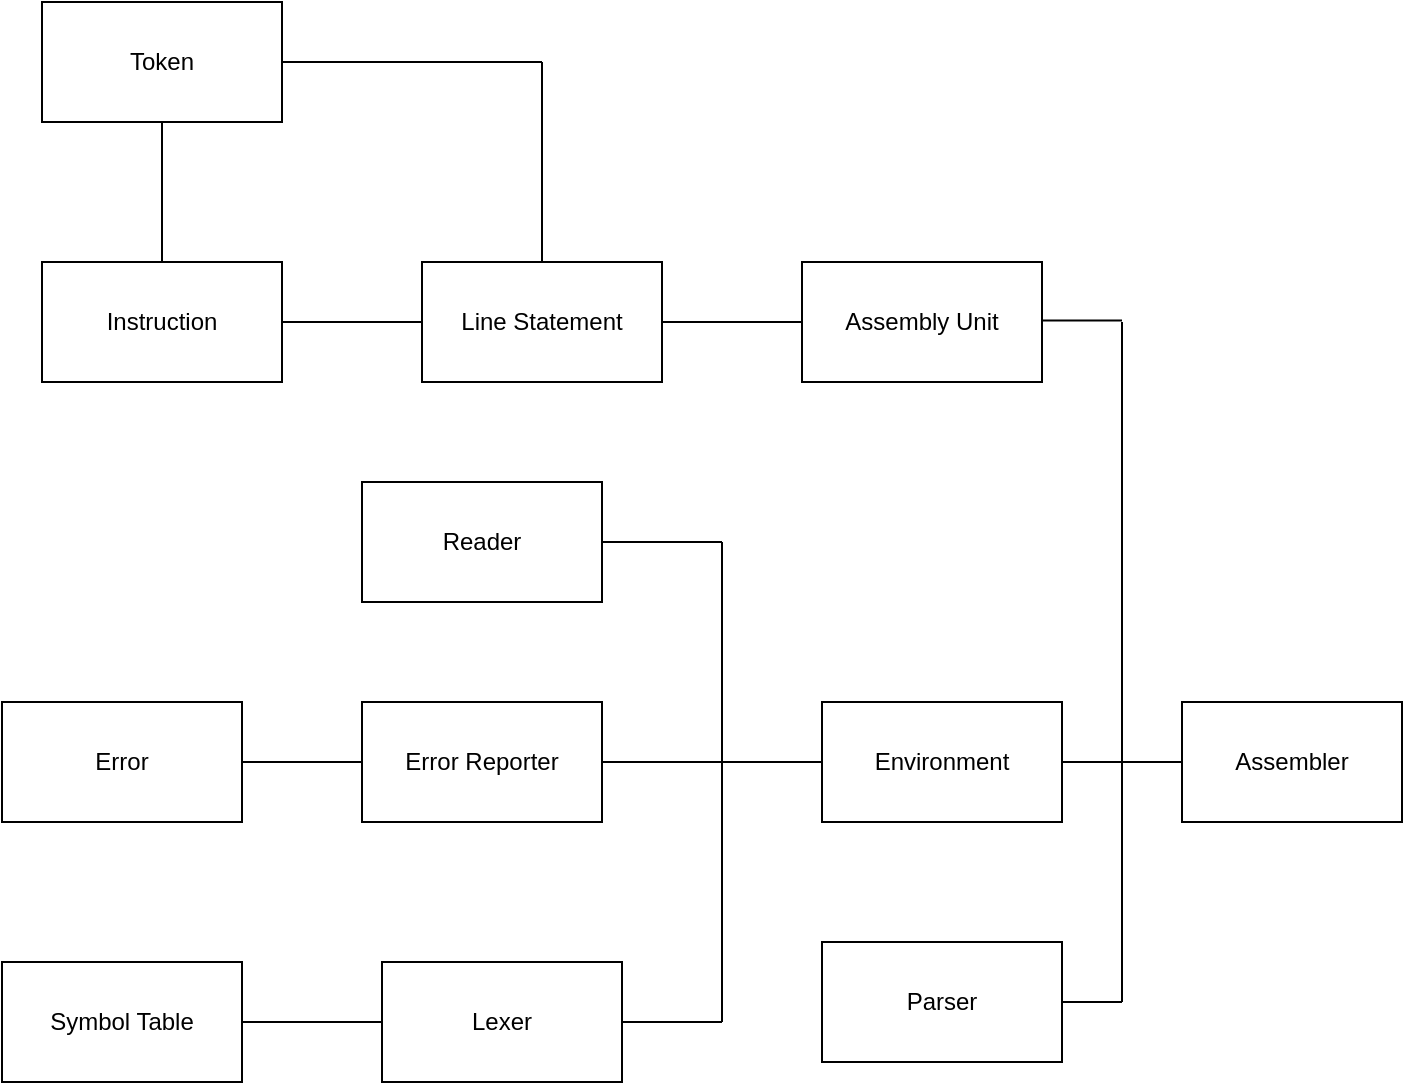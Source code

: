 <mxfile version="13.9.9" type="device"><diagram id="3OpM4Ur_sdaAkFr130Xz" name="Page-1"><mxGraphModel dx="1900" dy="867" grid="1" gridSize="10" guides="1" tooltips="1" connect="1" arrows="1" fold="1" page="1" pageScale="1" pageWidth="850" pageHeight="1100" math="0" shadow="0"><root><mxCell id="0"/><mxCell id="1" parent="0"/><mxCell id="-NF_MGXI2i-tCQOOq4rh-1" value="Assembler" style="rounded=0;whiteSpace=wrap;html=1;" vertex="1" parent="1"><mxGeometry x="600" y="360" width="110" height="60" as="geometry"/></mxCell><mxCell id="-NF_MGXI2i-tCQOOq4rh-2" value="Error" style="rounded=0;whiteSpace=wrap;html=1;" vertex="1" parent="1"><mxGeometry x="10" y="360" width="120" height="60" as="geometry"/></mxCell><mxCell id="-NF_MGXI2i-tCQOOq4rh-3" value="Lexer" style="rounded=0;whiteSpace=wrap;html=1;" vertex="1" parent="1"><mxGeometry x="200" y="490" width="120" height="60" as="geometry"/></mxCell><mxCell id="-NF_MGXI2i-tCQOOq4rh-4" value="Error Reporter" style="rounded=0;whiteSpace=wrap;html=1;" vertex="1" parent="1"><mxGeometry x="190" y="360" width="120" height="60" as="geometry"/></mxCell><mxCell id="-NF_MGXI2i-tCQOOq4rh-6" value="Parser" style="rounded=0;whiteSpace=wrap;html=1;" vertex="1" parent="1"><mxGeometry x="420" y="480" width="120" height="60" as="geometry"/></mxCell><mxCell id="-NF_MGXI2i-tCQOOq4rh-7" value="Environment" style="rounded=0;whiteSpace=wrap;html=1;" vertex="1" parent="1"><mxGeometry x="420" y="360" width="120" height="60" as="geometry"/></mxCell><mxCell id="-NF_MGXI2i-tCQOOq4rh-8" value="Reader" style="rounded=0;whiteSpace=wrap;html=1;" vertex="1" parent="1"><mxGeometry x="190" y="250" width="120" height="60" as="geometry"/></mxCell><mxCell id="-NF_MGXI2i-tCQOOq4rh-9" value="Line Statement" style="rounded=0;whiteSpace=wrap;html=1;" vertex="1" parent="1"><mxGeometry x="220" y="140" width="120" height="60" as="geometry"/></mxCell><mxCell id="-NF_MGXI2i-tCQOOq4rh-10" value="Instruction" style="rounded=0;whiteSpace=wrap;html=1;" vertex="1" parent="1"><mxGeometry x="30" y="140" width="120" height="60" as="geometry"/></mxCell><mxCell id="-NF_MGXI2i-tCQOOq4rh-11" value="Token" style="rounded=0;whiteSpace=wrap;html=1;" vertex="1" parent="1"><mxGeometry x="30" y="10" width="120" height="60" as="geometry"/></mxCell><mxCell id="-NF_MGXI2i-tCQOOq4rh-14" value="Symbol Table" style="rounded=0;whiteSpace=wrap;html=1;" vertex="1" parent="1"><mxGeometry x="10" y="490" width="120" height="60" as="geometry"/></mxCell><mxCell id="-NF_MGXI2i-tCQOOq4rh-15" value="" style="endArrow=none;html=1;entryX=1;entryY=0.5;entryDx=0;entryDy=0;exitX=0;exitY=0.5;exitDx=0;exitDy=0;" edge="1" parent="1" source="-NF_MGXI2i-tCQOOq4rh-4" target="-NF_MGXI2i-tCQOOq4rh-2"><mxGeometry width="50" height="50" relative="1" as="geometry"><mxPoint x="260" y="390" as="sourcePoint"/><mxPoint x="310" y="340" as="targetPoint"/></mxGeometry></mxCell><mxCell id="-NF_MGXI2i-tCQOOq4rh-19" value="" style="endArrow=none;html=1;entryX=0;entryY=0.5;entryDx=0;entryDy=0;" edge="1" parent="1" target="-NF_MGXI2i-tCQOOq4rh-7"><mxGeometry width="50" height="50" relative="1" as="geometry"><mxPoint x="310" y="390" as="sourcePoint"/><mxPoint x="360" y="340" as="targetPoint"/></mxGeometry></mxCell><mxCell id="-NF_MGXI2i-tCQOOq4rh-20" value="" style="endArrow=none;html=1;exitX=1;exitY=0.5;exitDx=0;exitDy=0;" edge="1" parent="1" source="-NF_MGXI2i-tCQOOq4rh-8"><mxGeometry width="50" height="50" relative="1" as="geometry"><mxPoint x="350" y="290" as="sourcePoint"/><mxPoint x="370" y="280" as="targetPoint"/></mxGeometry></mxCell><mxCell id="-NF_MGXI2i-tCQOOq4rh-21" value="" style="endArrow=none;html=1;" edge="1" parent="1"><mxGeometry width="50" height="50" relative="1" as="geometry"><mxPoint x="370" y="280" as="sourcePoint"/><mxPoint x="370" y="390" as="targetPoint"/></mxGeometry></mxCell><mxCell id="-NF_MGXI2i-tCQOOq4rh-22" value="" style="endArrow=none;html=1;entryX=1;entryY=0.5;entryDx=0;entryDy=0;" edge="1" parent="1" target="-NF_MGXI2i-tCQOOq4rh-3"><mxGeometry width="50" height="50" relative="1" as="geometry"><mxPoint x="370" y="520" as="sourcePoint"/><mxPoint x="400" y="240" as="targetPoint"/></mxGeometry></mxCell><mxCell id="-NF_MGXI2i-tCQOOq4rh-23" value="" style="endArrow=none;html=1;" edge="1" parent="1"><mxGeometry width="50" height="50" relative="1" as="geometry"><mxPoint x="370" y="520" as="sourcePoint"/><mxPoint x="370" y="390" as="targetPoint"/></mxGeometry></mxCell><mxCell id="-NF_MGXI2i-tCQOOq4rh-24" value="" style="endArrow=none;html=1;exitX=1;exitY=0.5;exitDx=0;exitDy=0;entryX=0;entryY=0.5;entryDx=0;entryDy=0;" edge="1" parent="1" source="-NF_MGXI2i-tCQOOq4rh-7" target="-NF_MGXI2i-tCQOOq4rh-1"><mxGeometry width="50" height="50" relative="1" as="geometry"><mxPoint x="570" y="290" as="sourcePoint"/><mxPoint x="620" y="240" as="targetPoint"/></mxGeometry></mxCell><mxCell id="-NF_MGXI2i-tCQOOq4rh-25" value="" style="endArrow=none;html=1;" edge="1" parent="1"><mxGeometry width="50" height="50" relative="1" as="geometry"><mxPoint x="570" y="510" as="sourcePoint"/><mxPoint x="570" y="390" as="targetPoint"/></mxGeometry></mxCell><mxCell id="-NF_MGXI2i-tCQOOq4rh-26" value="" style="endArrow=none;html=1;exitX=1;exitY=0.5;exitDx=0;exitDy=0;" edge="1" parent="1" source="-NF_MGXI2i-tCQOOq4rh-6"><mxGeometry width="50" height="50" relative="1" as="geometry"><mxPoint x="560" y="290" as="sourcePoint"/><mxPoint x="570" y="510" as="targetPoint"/></mxGeometry></mxCell><mxCell id="-NF_MGXI2i-tCQOOq4rh-27" value="Assembly Unit" style="rounded=0;whiteSpace=wrap;html=1;" vertex="1" parent="1"><mxGeometry x="410" y="140" width="120" height="60" as="geometry"/></mxCell><mxCell id="-NF_MGXI2i-tCQOOq4rh-28" value="" style="endArrow=none;html=1;" edge="1" parent="1"><mxGeometry width="50" height="50" relative="1" as="geometry"><mxPoint x="530" y="169.29" as="sourcePoint"/><mxPoint x="570" y="169.29" as="targetPoint"/></mxGeometry></mxCell><mxCell id="-NF_MGXI2i-tCQOOq4rh-29" value="" style="endArrow=none;html=1;" edge="1" parent="1"><mxGeometry width="50" height="50" relative="1" as="geometry"><mxPoint x="570" y="390" as="sourcePoint"/><mxPoint x="570" y="170" as="targetPoint"/></mxGeometry></mxCell><mxCell id="-NF_MGXI2i-tCQOOq4rh-34" value="" style="endArrow=none;html=1;entryX=0;entryY=0.5;entryDx=0;entryDy=0;exitX=1;exitY=0.5;exitDx=0;exitDy=0;" edge="1" parent="1" source="-NF_MGXI2i-tCQOOq4rh-10" target="-NF_MGXI2i-tCQOOq4rh-9"><mxGeometry width="50" height="50" relative="1" as="geometry"><mxPoint x="150" y="180" as="sourcePoint"/><mxPoint x="200" y="130" as="targetPoint"/></mxGeometry></mxCell><mxCell id="-NF_MGXI2i-tCQOOq4rh-35" value="" style="endArrow=none;html=1;exitX=1;exitY=0.5;exitDx=0;exitDy=0;entryX=0;entryY=0.5;entryDx=0;entryDy=0;" edge="1" parent="1" source="-NF_MGXI2i-tCQOOq4rh-9" target="-NF_MGXI2i-tCQOOq4rh-27"><mxGeometry width="50" height="50" relative="1" as="geometry"><mxPoint x="340" y="200" as="sourcePoint"/><mxPoint x="390" y="150" as="targetPoint"/></mxGeometry></mxCell><mxCell id="-NF_MGXI2i-tCQOOq4rh-36" value="" style="endArrow=none;html=1;entryX=0;entryY=0.5;entryDx=0;entryDy=0;exitX=1;exitY=0.5;exitDx=0;exitDy=0;" edge="1" parent="1" source="-NF_MGXI2i-tCQOOq4rh-14" target="-NF_MGXI2i-tCQOOq4rh-3"><mxGeometry width="50" height="50" relative="1" as="geometry"><mxPoint x="140" y="550" as="sourcePoint"/><mxPoint x="190" y="500" as="targetPoint"/></mxGeometry></mxCell><mxCell id="-NF_MGXI2i-tCQOOq4rh-40" value="" style="endArrow=none;html=1;entryX=0.5;entryY=1;entryDx=0;entryDy=0;exitX=0.5;exitY=0;exitDx=0;exitDy=0;" edge="1" parent="1" source="-NF_MGXI2i-tCQOOq4rh-10" target="-NF_MGXI2i-tCQOOq4rh-11"><mxGeometry width="50" height="50" relative="1" as="geometry"><mxPoint x="76" y="140" as="sourcePoint"/><mxPoint x="130" y="90" as="targetPoint"/></mxGeometry></mxCell><mxCell id="-NF_MGXI2i-tCQOOq4rh-41" value="" style="endArrow=none;html=1;exitX=0.5;exitY=0;exitDx=0;exitDy=0;" edge="1" parent="1" source="-NF_MGXI2i-tCQOOq4rh-9"><mxGeometry width="50" height="50" relative="1" as="geometry"><mxPoint x="260" y="140" as="sourcePoint"/><mxPoint x="280" y="40" as="targetPoint"/></mxGeometry></mxCell><mxCell id="-NF_MGXI2i-tCQOOq4rh-42" value="" style="endArrow=none;html=1;exitX=1;exitY=0.5;exitDx=0;exitDy=0;" edge="1" parent="1" source="-NF_MGXI2i-tCQOOq4rh-11"><mxGeometry width="50" height="50" relative="1" as="geometry"><mxPoint x="180" y="80" as="sourcePoint"/><mxPoint x="280" y="40" as="targetPoint"/></mxGeometry></mxCell></root></mxGraphModel></diagram></mxfile>